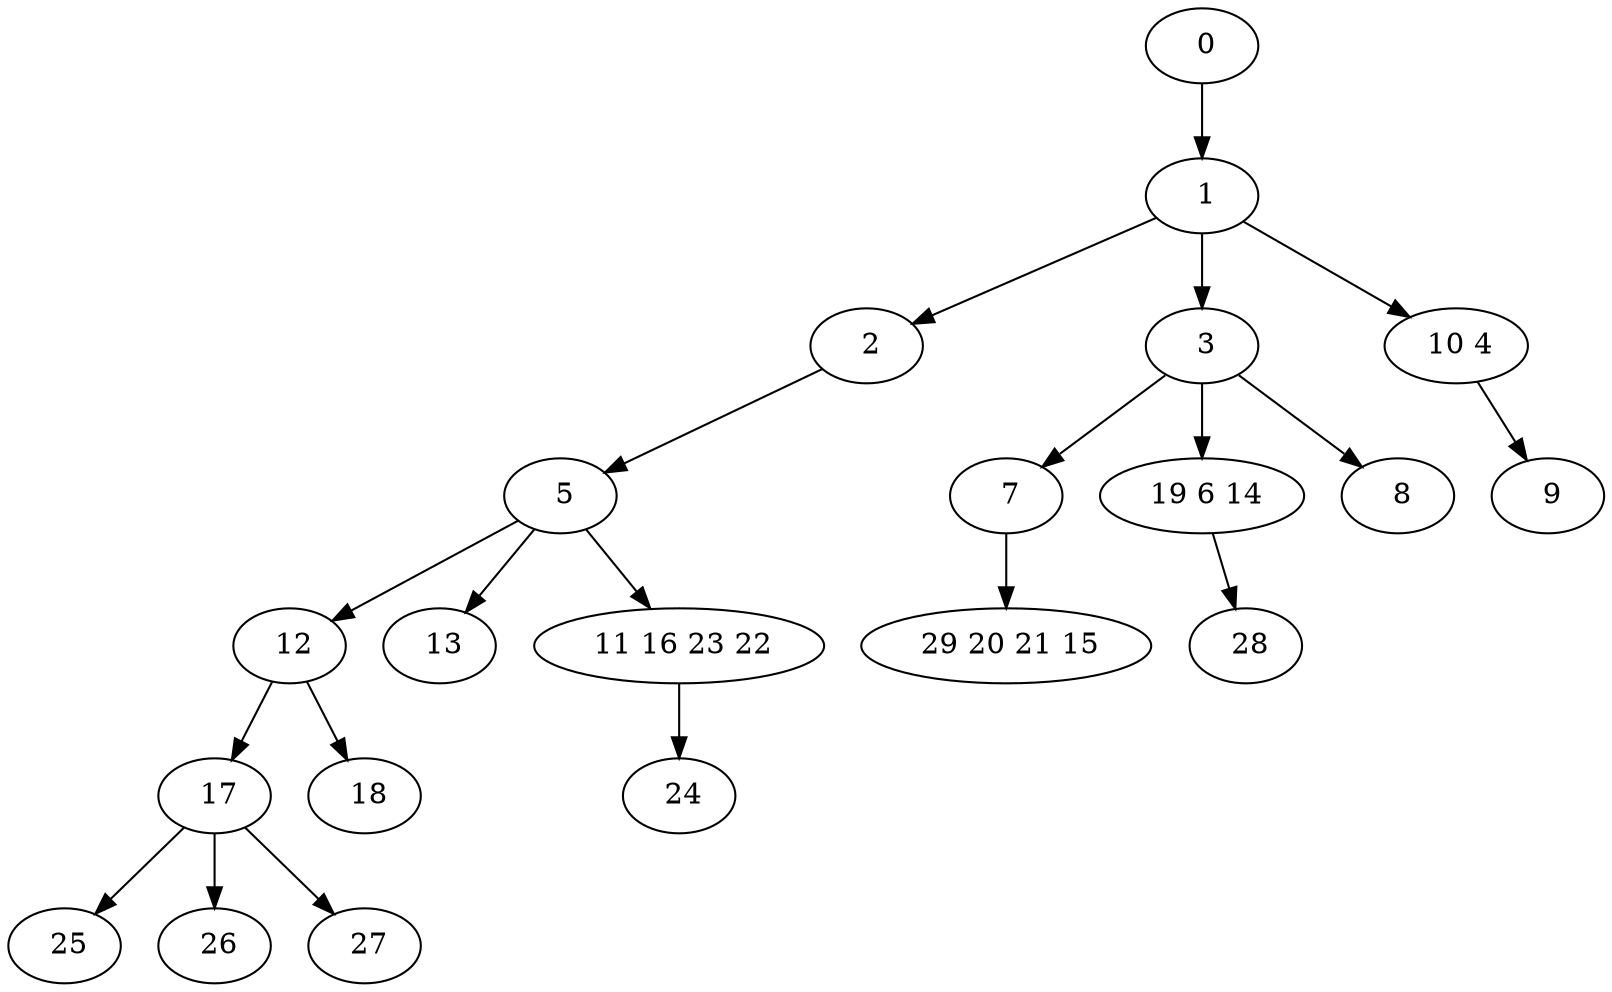 digraph mytree {
" 0" -> " 1";
" 1" -> " 2";
" 1" -> " 3";
" 1" -> " 10 4";
" 2" -> " 5";
" 3" -> " 7";
" 3" -> " 19 6 14";
" 3" -> " 8";
" 10 4" -> " 9";
" 5" -> " 12";
" 5" -> " 13";
" 5" -> " 11 16 23 22";
" 7" -> " 29 20 21 15";
" 19 6 14" -> " 28";
" 12" -> " 17";
" 12" -> " 18";
" 13";
" 11 16 23 22" -> " 24";
" 24";
" 29 20 21 15";
" 17" -> " 25";
" 17" -> " 26";
" 17" -> " 27";
" 8";
" 25";
" 26";
" 27";
" 28";
" 9";
" 18";
}
